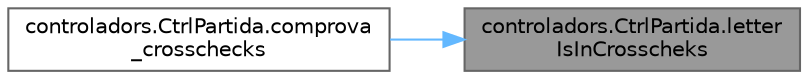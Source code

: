 digraph "controladors.CtrlPartida.letterIsInCrosscheks"
{
 // INTERACTIVE_SVG=YES
 // LATEX_PDF_SIZE
  bgcolor="transparent";
  edge [fontname=Helvetica,fontsize=10,labelfontname=Helvetica,labelfontsize=10];
  node [fontname=Helvetica,fontsize=10,shape=box,height=0.2,width=0.4];
  rankdir="RL";
  Node1 [id="Node000001",label="controladors.CtrlPartida.letter\lIsInCrosscheks",height=0.2,width=0.4,color="gray40", fillcolor="grey60", style="filled", fontcolor="black",tooltip="Comprova si una lletra està present en els crosschecks d'una casella."];
  Node1 -> Node2 [id="edge1_Node000001_Node000002",dir="back",color="steelblue1",style="solid",tooltip=" "];
  Node2 [id="Node000002",label="controladors.CtrlPartida.comprova\l_crosschecks",height=0.2,width=0.4,color="grey40", fillcolor="white", style="filled",URL="$classcontroladors_1_1_ctrl_partida.html#af4781fbd241f68b3f88389b71fdf2aa5",tooltip="Comprova si totes les lletres d'una paraula col·locada són vàlides segons els crosschecks de les case..."];
}
